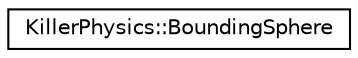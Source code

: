 digraph "Graphical Class Hierarchy"
{
  edge [fontname="Helvetica",fontsize="10",labelfontname="Helvetica",labelfontsize="10"];
  node [fontname="Helvetica",fontsize="10",shape=record];
  rankdir="LR";
  Node0 [label="KillerPhysics::BoundingSphere",height=0.2,width=0.4,color="black", fillcolor="white", style="filled",URL="$struct_killer_physics_1_1_bounding_sphere.html"];
}
